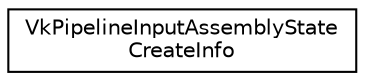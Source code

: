 digraph "Graphical Class Hierarchy"
{
 // LATEX_PDF_SIZE
  edge [fontname="Helvetica",fontsize="10",labelfontname="Helvetica",labelfontsize="10"];
  node [fontname="Helvetica",fontsize="10",shape=record];
  rankdir="LR";
  Node0 [label="VkPipelineInputAssemblyState\lCreateInfo",height=0.2,width=0.4,color="black", fillcolor="white", style="filled",URL="$structVkPipelineInputAssemblyStateCreateInfo.html",tooltip=" "];
}
